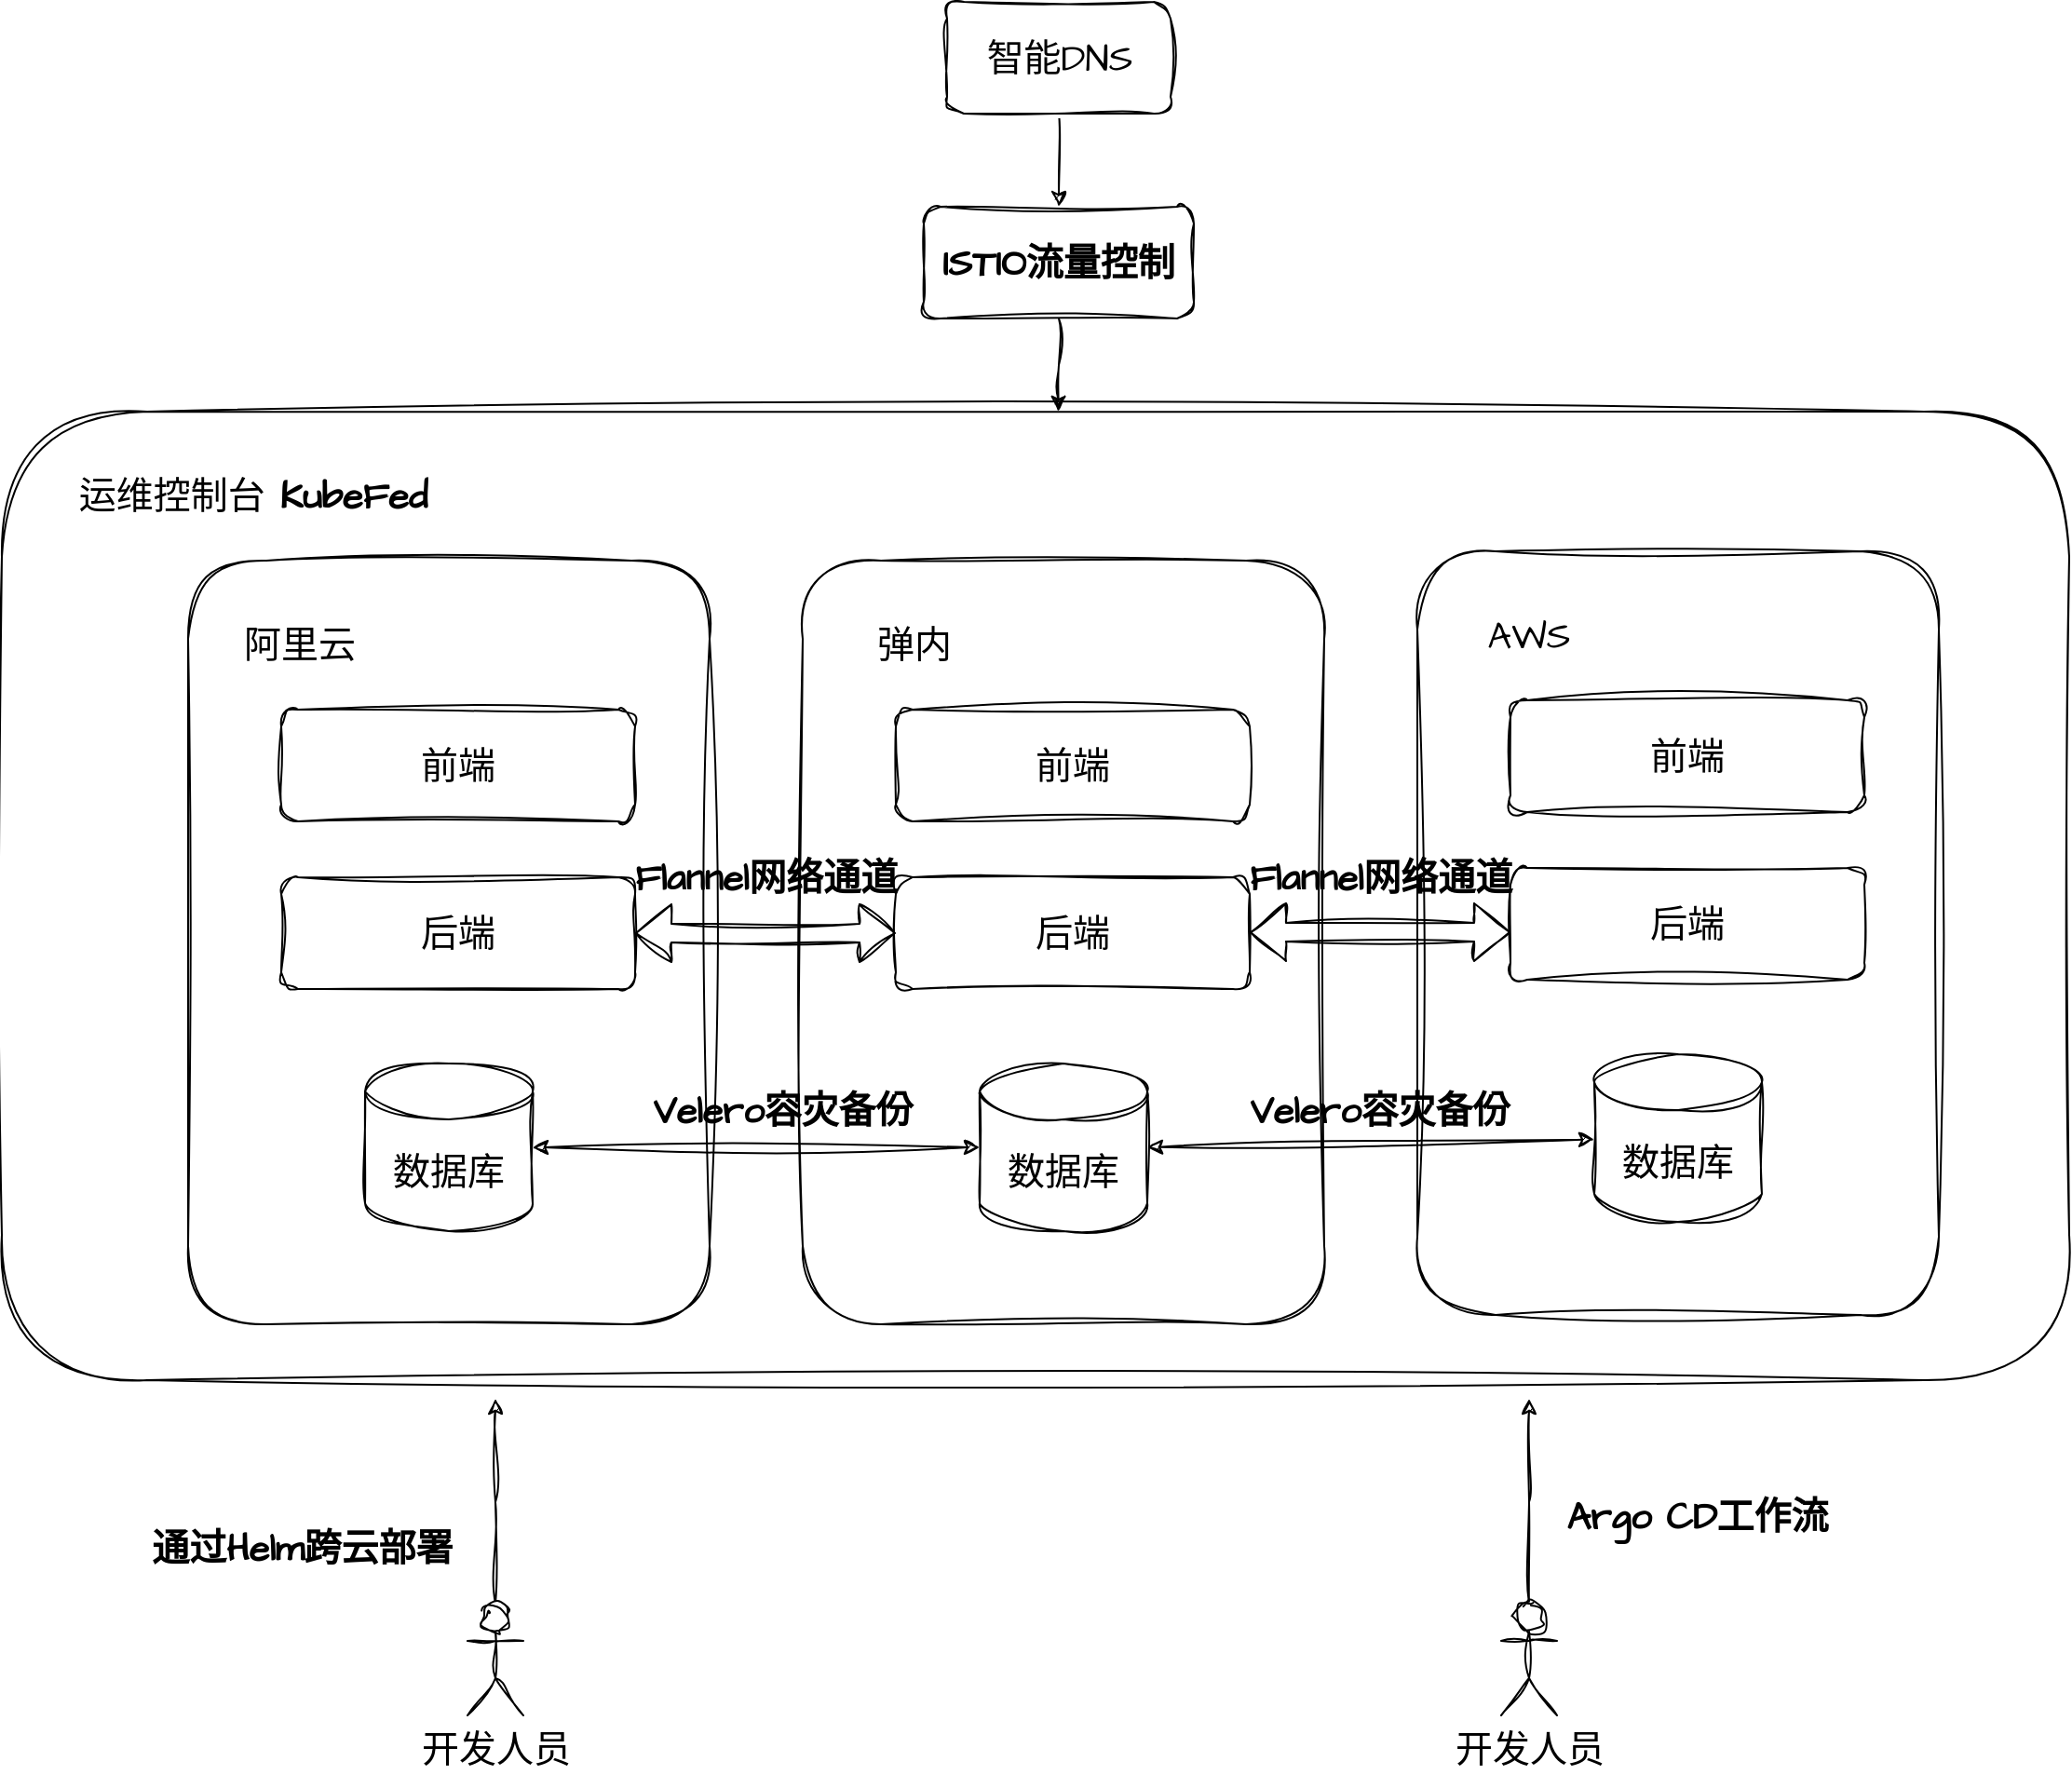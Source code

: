 <mxfile version="22.1.11" type="github">
  <diagram name="第 1 页" id="3QkW4leFKtXJ5AIYtOZq">
    <mxGraphModel dx="2130" dy="1346" grid="0" gridSize="10" guides="1" tooltips="1" connect="1" arrows="1" fold="1" page="0" pageScale="1" pageWidth="827" pageHeight="1169" math="0" shadow="0">
      <root>
        <mxCell id="0" />
        <mxCell id="1" parent="0" />
        <mxCell id="5sS1oZ0axXHd3RQCzrBz-22" value="&lt;meta charset=&quot;utf-8&quot;&gt;&lt;div class=&quot;lake-content&quot;&gt;&lt;p style=&quot;margin: 0; padding: 0; min-height: 24px; margin-left: 2em&quot; class=&quot;ne-p&quot; id=&quot;ud80e75f0&quot;&gt;&lt;strong&gt;&lt;span style=&quot;font-size: 19px&quot; class=&quot;ne-text&quot;&gt;Flannel&lt;/span&gt;&lt;/strong&gt;&lt;/p&gt;&lt;/div&gt;" style="rounded=1;whiteSpace=wrap;html=1;sketch=1;hachureGap=4;jiggle=2;curveFitting=1;fontFamily=Architects Daughter;fontSource=https%3A%2F%2Ffonts.googleapis.com%2Fcss%3Ffamily%3DArchitects%2BDaughter;fontSize=20;" vertex="1" parent="1">
          <mxGeometry x="-30" y="90" width="1110" height="520" as="geometry" />
        </mxCell>
        <mxCell id="5sS1oZ0axXHd3RQCzrBz-11" value="" style="edgeStyle=orthogonalEdgeStyle;rounded=0;sketch=1;hachureGap=4;jiggle=2;curveFitting=1;orthogonalLoop=1;jettySize=auto;html=1;fontFamily=Architects Daughter;fontSource=https%3A%2F%2Ffonts.googleapis.com%2Fcss%3Ffamily%3DArchitects%2BDaughter;fontSize=16;" edge="1" parent="1" source="5sS1oZ0axXHd3RQCzrBz-1" target="5sS1oZ0axXHd3RQCzrBz-10">
          <mxGeometry relative="1" as="geometry" />
        </mxCell>
        <mxCell id="5sS1oZ0axXHd3RQCzrBz-1" value="智能DNS" style="rounded=1;whiteSpace=wrap;html=1;sketch=1;hachureGap=4;jiggle=2;curveFitting=1;fontFamily=Architects Daughter;fontSource=https%3A%2F%2Ffonts.googleapis.com%2Fcss%3Ffamily%3DArchitects%2BDaughter;fontSize=20;" vertex="1" parent="1">
          <mxGeometry x="477.5" y="-130" width="120" height="60" as="geometry" />
        </mxCell>
        <mxCell id="5sS1oZ0axXHd3RQCzrBz-2" value="" style="rounded=1;whiteSpace=wrap;html=1;sketch=1;hachureGap=4;jiggle=2;curveFitting=1;fontFamily=Architects Daughter;fontSource=https%3A%2F%2Ffonts.googleapis.com%2Fcss%3Ffamily%3DArchitects%2BDaughter;fontSize=20;" vertex="1" parent="1">
          <mxGeometry x="70" y="170" width="280" height="410" as="geometry" />
        </mxCell>
        <mxCell id="5sS1oZ0axXHd3RQCzrBz-4" value="阿里云" style="text;html=1;strokeColor=none;fillColor=none;align=center;verticalAlign=middle;whiteSpace=wrap;rounded=0;fontSize=20;fontFamily=Architects Daughter;" vertex="1" parent="1">
          <mxGeometry x="90" y="200" width="80" height="30" as="geometry" />
        </mxCell>
        <mxCell id="5sS1oZ0axXHd3RQCzrBz-6" value="前端" style="rounded=1;whiteSpace=wrap;html=1;sketch=1;hachureGap=4;jiggle=2;curveFitting=1;fontFamily=Architects Daughter;fontSource=https%3A%2F%2Ffonts.googleapis.com%2Fcss%3Ffamily%3DArchitects%2BDaughter;fontSize=20;" vertex="1" parent="1">
          <mxGeometry x="120" y="250" width="190" height="60" as="geometry" />
        </mxCell>
        <mxCell id="5sS1oZ0axXHd3RQCzrBz-7" value="后端" style="rounded=1;whiteSpace=wrap;html=1;sketch=1;hachureGap=4;jiggle=2;curveFitting=1;fontFamily=Architects Daughter;fontSource=https%3A%2F%2Ffonts.googleapis.com%2Fcss%3Ffamily%3DArchitects%2BDaughter;fontSize=20;" vertex="1" parent="1">
          <mxGeometry x="120" y="340" width="190" height="60" as="geometry" />
        </mxCell>
        <mxCell id="5sS1oZ0axXHd3RQCzrBz-8" value="数据库" style="shape=cylinder3;whiteSpace=wrap;html=1;boundedLbl=1;backgroundOutline=1;size=15;sketch=1;hachureGap=4;jiggle=2;curveFitting=1;fontFamily=Architects Daughter;fontSource=https%3A%2F%2Ffonts.googleapis.com%2Fcss%3Ffamily%3DArchitects%2BDaughter;fontSize=20;" vertex="1" parent="1">
          <mxGeometry x="165" y="440" width="90" height="90" as="geometry" />
        </mxCell>
        <mxCell id="5sS1oZ0axXHd3RQCzrBz-10" value="&lt;b&gt;ISTIO流量控制&lt;/b&gt;" style="rounded=1;whiteSpace=wrap;html=1;sketch=1;hachureGap=4;jiggle=2;curveFitting=1;fontFamily=Architects Daughter;fontSource=https%3A%2F%2Ffonts.googleapis.com%2Fcss%3Ffamily%3DArchitects%2BDaughter;fontSize=20;" vertex="1" parent="1">
          <mxGeometry x="465" y="-20" width="145" height="60" as="geometry" />
        </mxCell>
        <mxCell id="5sS1oZ0axXHd3RQCzrBz-12" value="" style="rounded=1;whiteSpace=wrap;html=1;sketch=1;hachureGap=4;jiggle=2;curveFitting=1;fontFamily=Architects Daughter;fontSource=https%3A%2F%2Ffonts.googleapis.com%2Fcss%3Ffamily%3DArchitects%2BDaughter;fontSize=20;" vertex="1" parent="1">
          <mxGeometry x="400" y="170" width="280" height="410" as="geometry" />
        </mxCell>
        <mxCell id="5sS1oZ0axXHd3RQCzrBz-13" value="弹内" style="text;html=1;strokeColor=none;fillColor=none;align=center;verticalAlign=middle;whiteSpace=wrap;rounded=0;fontSize=20;fontFamily=Architects Daughter;" vertex="1" parent="1">
          <mxGeometry x="420" y="200" width="80" height="30" as="geometry" />
        </mxCell>
        <mxCell id="5sS1oZ0axXHd3RQCzrBz-14" value="前端" style="rounded=1;whiteSpace=wrap;html=1;sketch=1;hachureGap=4;jiggle=2;curveFitting=1;fontFamily=Architects Daughter;fontSource=https%3A%2F%2Ffonts.googleapis.com%2Fcss%3Ffamily%3DArchitects%2BDaughter;fontSize=20;" vertex="1" parent="1">
          <mxGeometry x="450" y="250" width="190" height="60" as="geometry" />
        </mxCell>
        <mxCell id="5sS1oZ0axXHd3RQCzrBz-15" value="后端" style="rounded=1;whiteSpace=wrap;html=1;sketch=1;hachureGap=4;jiggle=2;curveFitting=1;fontFamily=Architects Daughter;fontSource=https%3A%2F%2Ffonts.googleapis.com%2Fcss%3Ffamily%3DArchitects%2BDaughter;fontSize=20;" vertex="1" parent="1">
          <mxGeometry x="450" y="340" width="190" height="60" as="geometry" />
        </mxCell>
        <mxCell id="5sS1oZ0axXHd3RQCzrBz-16" value="数据库" style="shape=cylinder3;whiteSpace=wrap;html=1;boundedLbl=1;backgroundOutline=1;size=15;sketch=1;hachureGap=4;jiggle=2;curveFitting=1;fontFamily=Architects Daughter;fontSource=https%3A%2F%2Ffonts.googleapis.com%2Fcss%3Ffamily%3DArchitects%2BDaughter;fontSize=20;" vertex="1" parent="1">
          <mxGeometry x="495" y="440" width="90" height="90" as="geometry" />
        </mxCell>
        <mxCell id="5sS1oZ0axXHd3RQCzrBz-17" value="" style="rounded=1;whiteSpace=wrap;html=1;sketch=1;hachureGap=4;jiggle=2;curveFitting=1;fontFamily=Architects Daughter;fontSource=https%3A%2F%2Ffonts.googleapis.com%2Fcss%3Ffamily%3DArchitects%2BDaughter;fontSize=20;" vertex="1" parent="1">
          <mxGeometry x="730" y="165" width="280" height="410" as="geometry" />
        </mxCell>
        <mxCell id="5sS1oZ0axXHd3RQCzrBz-18" value="AWS" style="text;html=1;strokeColor=none;fillColor=none;align=center;verticalAlign=middle;whiteSpace=wrap;rounded=0;fontSize=20;fontFamily=Architects Daughter;" vertex="1" parent="1">
          <mxGeometry x="750" y="195" width="80" height="30" as="geometry" />
        </mxCell>
        <mxCell id="5sS1oZ0axXHd3RQCzrBz-19" value="前端" style="rounded=1;whiteSpace=wrap;html=1;sketch=1;hachureGap=4;jiggle=2;curveFitting=1;fontFamily=Architects Daughter;fontSource=https%3A%2F%2Ffonts.googleapis.com%2Fcss%3Ffamily%3DArchitects%2BDaughter;fontSize=20;" vertex="1" parent="1">
          <mxGeometry x="780" y="245" width="190" height="60" as="geometry" />
        </mxCell>
        <mxCell id="5sS1oZ0axXHd3RQCzrBz-20" value="后端" style="rounded=1;whiteSpace=wrap;html=1;sketch=1;hachureGap=4;jiggle=2;curveFitting=1;fontFamily=Architects Daughter;fontSource=https%3A%2F%2Ffonts.googleapis.com%2Fcss%3Ffamily%3DArchitects%2BDaughter;fontSize=20;" vertex="1" parent="1">
          <mxGeometry x="780" y="335" width="190" height="60" as="geometry" />
        </mxCell>
        <mxCell id="5sS1oZ0axXHd3RQCzrBz-21" value="数据库" style="shape=cylinder3;whiteSpace=wrap;html=1;boundedLbl=1;backgroundOutline=1;size=15;sketch=1;hachureGap=4;jiggle=2;curveFitting=1;fontFamily=Architects Daughter;fontSource=https%3A%2F%2Ffonts.googleapis.com%2Fcss%3Ffamily%3DArchitects%2BDaughter;fontSize=20;" vertex="1" parent="1">
          <mxGeometry x="825" y="435" width="90" height="90" as="geometry" />
        </mxCell>
        <mxCell id="5sS1oZ0axXHd3RQCzrBz-23" value="运维控制台&amp;nbsp;&lt;strong style=&quot;background-color: initial;&quot;&gt;KubeFed&lt;/strong&gt;" style="text;html=1;strokeColor=none;fillColor=none;align=center;verticalAlign=middle;whiteSpace=wrap;rounded=0;fontSize=20;fontFamily=Architects Daughter;" vertex="1" parent="1">
          <mxGeometry y="120" width="210" height="30" as="geometry" />
        </mxCell>
        <mxCell id="5sS1oZ0axXHd3RQCzrBz-24" value="" style="shape=flexArrow;endArrow=classic;startArrow=classic;html=1;rounded=0;sketch=1;hachureGap=4;jiggle=2;curveFitting=1;fontFamily=Architects Daughter;fontSource=https%3A%2F%2Ffonts.googleapis.com%2Fcss%3Ffamily%3DArchitects%2BDaughter;fontSize=16;exitX=1;exitY=0.5;exitDx=0;exitDy=0;" edge="1" parent="1" source="5sS1oZ0axXHd3RQCzrBz-7" target="5sS1oZ0axXHd3RQCzrBz-15">
          <mxGeometry width="100" height="100" relative="1" as="geometry">
            <mxPoint x="300" y="410" as="sourcePoint" />
            <mxPoint x="400" y="310" as="targetPoint" />
          </mxGeometry>
        </mxCell>
        <mxCell id="5sS1oZ0axXHd3RQCzrBz-25" value="" style="shape=flexArrow;endArrow=classic;startArrow=classic;html=1;rounded=0;sketch=1;hachureGap=4;jiggle=2;curveFitting=1;fontFamily=Architects Daughter;fontSource=https%3A%2F%2Ffonts.googleapis.com%2Fcss%3Ffamily%3DArchitects%2BDaughter;fontSize=16;exitX=1;exitY=0.5;exitDx=0;exitDy=0;" edge="1" parent="1">
          <mxGeometry width="100" height="100" relative="1" as="geometry">
            <mxPoint x="640" y="369.5" as="sourcePoint" />
            <mxPoint x="780" y="369.5" as="targetPoint" />
          </mxGeometry>
        </mxCell>
        <mxCell id="5sS1oZ0axXHd3RQCzrBz-26" value="&lt;div class=&quot;lake-content&quot;&gt;&lt;p style=&quot;margin: 0; padding: 0; min-height: 24px; margin-left: 2em&quot; class=&quot;ne-p&quot; id=&quot;ud80e75f0&quot;&gt;&lt;strong&gt;Flannel网络通道&lt;/strong&gt;&lt;/p&gt;&lt;/div&gt;" style="text;html=1;align=center;verticalAlign=middle;resizable=0;points=[];autosize=1;strokeColor=none;fillColor=none;fontSize=20;fontFamily=Architects Daughter;" vertex="1" parent="1">
          <mxGeometry x="260" y="320" width="200" height="40" as="geometry" />
        </mxCell>
        <mxCell id="5sS1oZ0axXHd3RQCzrBz-27" value="&lt;div class=&quot;lake-content&quot;&gt;&lt;p style=&quot;margin: 0; padding: 0; min-height: 24px; margin-left: 2em&quot; class=&quot;ne-p&quot; id=&quot;ud80e75f0&quot;&gt;&lt;strong&gt;Flannel网络通道&lt;/strong&gt;&lt;/p&gt;&lt;/div&gt;" style="text;html=1;align=center;verticalAlign=middle;resizable=0;points=[];autosize=1;strokeColor=none;fillColor=none;fontSize=20;fontFamily=Architects Daughter;" vertex="1" parent="1">
          <mxGeometry x="590" y="320" width="200" height="40" as="geometry" />
        </mxCell>
        <mxCell id="5sS1oZ0axXHd3RQCzrBz-28" value="" style="endArrow=classic;startArrow=classic;html=1;rounded=0;sketch=1;hachureGap=4;jiggle=2;curveFitting=1;fontFamily=Architects Daughter;fontSource=https%3A%2F%2Ffonts.googleapis.com%2Fcss%3Ffamily%3DArchitects%2BDaughter;fontSize=16;" edge="1" parent="1" source="5sS1oZ0axXHd3RQCzrBz-8" target="5sS1oZ0axXHd3RQCzrBz-16">
          <mxGeometry width="50" height="50" relative="1" as="geometry">
            <mxPoint x="280" y="490" as="sourcePoint" />
            <mxPoint x="330" y="440" as="targetPoint" />
          </mxGeometry>
        </mxCell>
        <mxCell id="5sS1oZ0axXHd3RQCzrBz-29" value="" style="endArrow=classic;startArrow=classic;html=1;rounded=0;sketch=1;hachureGap=4;jiggle=2;curveFitting=1;fontFamily=Architects Daughter;fontSource=https%3A%2F%2Ffonts.googleapis.com%2Fcss%3Ffamily%3DArchitects%2BDaughter;fontSize=16;exitX=1;exitY=0.5;exitDx=0;exitDy=0;exitPerimeter=0;" edge="1" parent="1" source="5sS1oZ0axXHd3RQCzrBz-16" target="5sS1oZ0axXHd3RQCzrBz-21">
          <mxGeometry width="50" height="50" relative="1" as="geometry">
            <mxPoint x="600" y="520" as="sourcePoint" />
            <mxPoint x="650" y="470" as="targetPoint" />
          </mxGeometry>
        </mxCell>
        <mxCell id="5sS1oZ0axXHd3RQCzrBz-30" value="&lt;div class=&quot;lake-content&quot;&gt;&lt;p style=&quot;margin: 0; padding: 0; min-height: 24px; margin-left: 2em&quot; class=&quot;ne-p&quot; id=&quot;uce7f4a0a&quot;&gt;&lt;strong&gt;Velero容灾备份&lt;/strong&gt;&lt;/p&gt;&lt;/div&gt;" style="text;html=1;strokeColor=none;fillColor=none;align=center;verticalAlign=middle;whiteSpace=wrap;rounded=0;fontSize=20;fontFamily=Architects Daughter;" vertex="1" parent="1">
          <mxGeometry x="270" y="450" width="199" height="30" as="geometry" />
        </mxCell>
        <mxCell id="5sS1oZ0axXHd3RQCzrBz-31" value="&lt;strong style=&quot;border-color: var(--border-color);&quot;&gt;Velero容灾备份&lt;/strong&gt;" style="text;html=1;strokeColor=none;fillColor=none;align=center;verticalAlign=middle;whiteSpace=wrap;rounded=0;fontSize=20;fontFamily=Architects Daughter;" vertex="1" parent="1">
          <mxGeometry x="630" y="450" width="160" height="30" as="geometry" />
        </mxCell>
        <mxCell id="5sS1oZ0axXHd3RQCzrBz-34" style="edgeStyle=orthogonalEdgeStyle;rounded=0;sketch=1;hachureGap=4;jiggle=2;curveFitting=1;orthogonalLoop=1;jettySize=auto;html=1;fontFamily=Architects Daughter;fontSource=https%3A%2F%2Ffonts.googleapis.com%2Fcss%3Ffamily%3DArchitects%2BDaughter;fontSize=16;" edge="1" parent="1" source="5sS1oZ0axXHd3RQCzrBz-32">
          <mxGeometry relative="1" as="geometry">
            <mxPoint x="235" y="620" as="targetPoint" />
          </mxGeometry>
        </mxCell>
        <mxCell id="5sS1oZ0axXHd3RQCzrBz-32" value="开发人员" style="shape=umlActor;verticalLabelPosition=bottom;verticalAlign=top;html=1;outlineConnect=0;sketch=1;hachureGap=4;jiggle=2;curveFitting=1;fontFamily=Architects Daughter;fontSource=https%3A%2F%2Ffonts.googleapis.com%2Fcss%3Ffamily%3DArchitects%2BDaughter;fontSize=20;" vertex="1" parent="1">
          <mxGeometry x="220" y="730" width="30" height="60" as="geometry" />
        </mxCell>
        <mxCell id="5sS1oZ0axXHd3RQCzrBz-35" value="&lt;div class=&quot;lake-content&quot;&gt;&lt;p style=&quot;margin: 0; padding: 0; min-height: 24px; margin-left: 2em&quot; class=&quot;ne-p&quot; id=&quot;uf732833c&quot;&gt;&lt;strong&gt;通过Helm跨云部署&amp;nbsp;&lt;/strong&gt;&lt;/p&gt;&lt;/div&gt;" style="text;html=1;align=center;verticalAlign=middle;resizable=0;points=[];autosize=1;strokeColor=none;fillColor=none;fontSize=20;fontFamily=Architects Daughter;" vertex="1" parent="1">
          <mxGeometry y="680" width="230" height="40" as="geometry" />
        </mxCell>
        <mxCell id="5sS1oZ0axXHd3RQCzrBz-36" style="edgeStyle=orthogonalEdgeStyle;rounded=0;sketch=1;hachureGap=4;jiggle=2;curveFitting=1;orthogonalLoop=1;jettySize=auto;html=1;fontFamily=Architects Daughter;fontSource=https%3A%2F%2Ffonts.googleapis.com%2Fcss%3Ffamily%3DArchitects%2BDaughter;fontSize=16;" edge="1" parent="1" source="5sS1oZ0axXHd3RQCzrBz-37">
          <mxGeometry relative="1" as="geometry">
            <mxPoint x="790" y="620" as="targetPoint" />
          </mxGeometry>
        </mxCell>
        <mxCell id="5sS1oZ0axXHd3RQCzrBz-37" value="开发人员" style="shape=umlActor;verticalLabelPosition=bottom;verticalAlign=top;html=1;outlineConnect=0;sketch=1;hachureGap=4;jiggle=2;curveFitting=1;fontFamily=Architects Daughter;fontSource=https%3A%2F%2Ffonts.googleapis.com%2Fcss%3Ffamily%3DArchitects%2BDaughter;fontSize=20;" vertex="1" parent="1">
          <mxGeometry x="775" y="730" width="30" height="60" as="geometry" />
        </mxCell>
        <mxCell id="5sS1oZ0axXHd3RQCzrBz-38" value="&lt;div class=&quot;lake-content&quot;&gt;&lt;p style=&quot;margin: 0; padding: 0; min-height: 24px; text-indent: 2em; margin-left: 2em&quot; class=&quot;ne-p&quot; id=&quot;ud79244fc&quot;&gt;&lt;strong&gt;Argo CD工作流&lt;/strong&gt;&lt;/p&gt;&lt;/div&gt;" style="text;html=1;align=center;verticalAlign=middle;resizable=0;points=[];autosize=1;strokeColor=none;fillColor=none;fontSize=20;fontFamily=Architects Daughter;" vertex="1" parent="1">
          <mxGeometry x="720" y="663" width="240" height="40" as="geometry" />
        </mxCell>
        <mxCell id="5sS1oZ0axXHd3RQCzrBz-39" style="edgeStyle=orthogonalEdgeStyle;rounded=0;sketch=1;hachureGap=4;jiggle=2;curveFitting=1;orthogonalLoop=1;jettySize=auto;html=1;entryX=0.511;entryY=0;entryDx=0;entryDy=0;entryPerimeter=0;fontFamily=Architects Daughter;fontSource=https%3A%2F%2Ffonts.googleapis.com%2Fcss%3Ffamily%3DArchitects%2BDaughter;fontSize=16;" edge="1" parent="1" source="5sS1oZ0axXHd3RQCzrBz-10" target="5sS1oZ0axXHd3RQCzrBz-22">
          <mxGeometry relative="1" as="geometry" />
        </mxCell>
      </root>
    </mxGraphModel>
  </diagram>
</mxfile>
